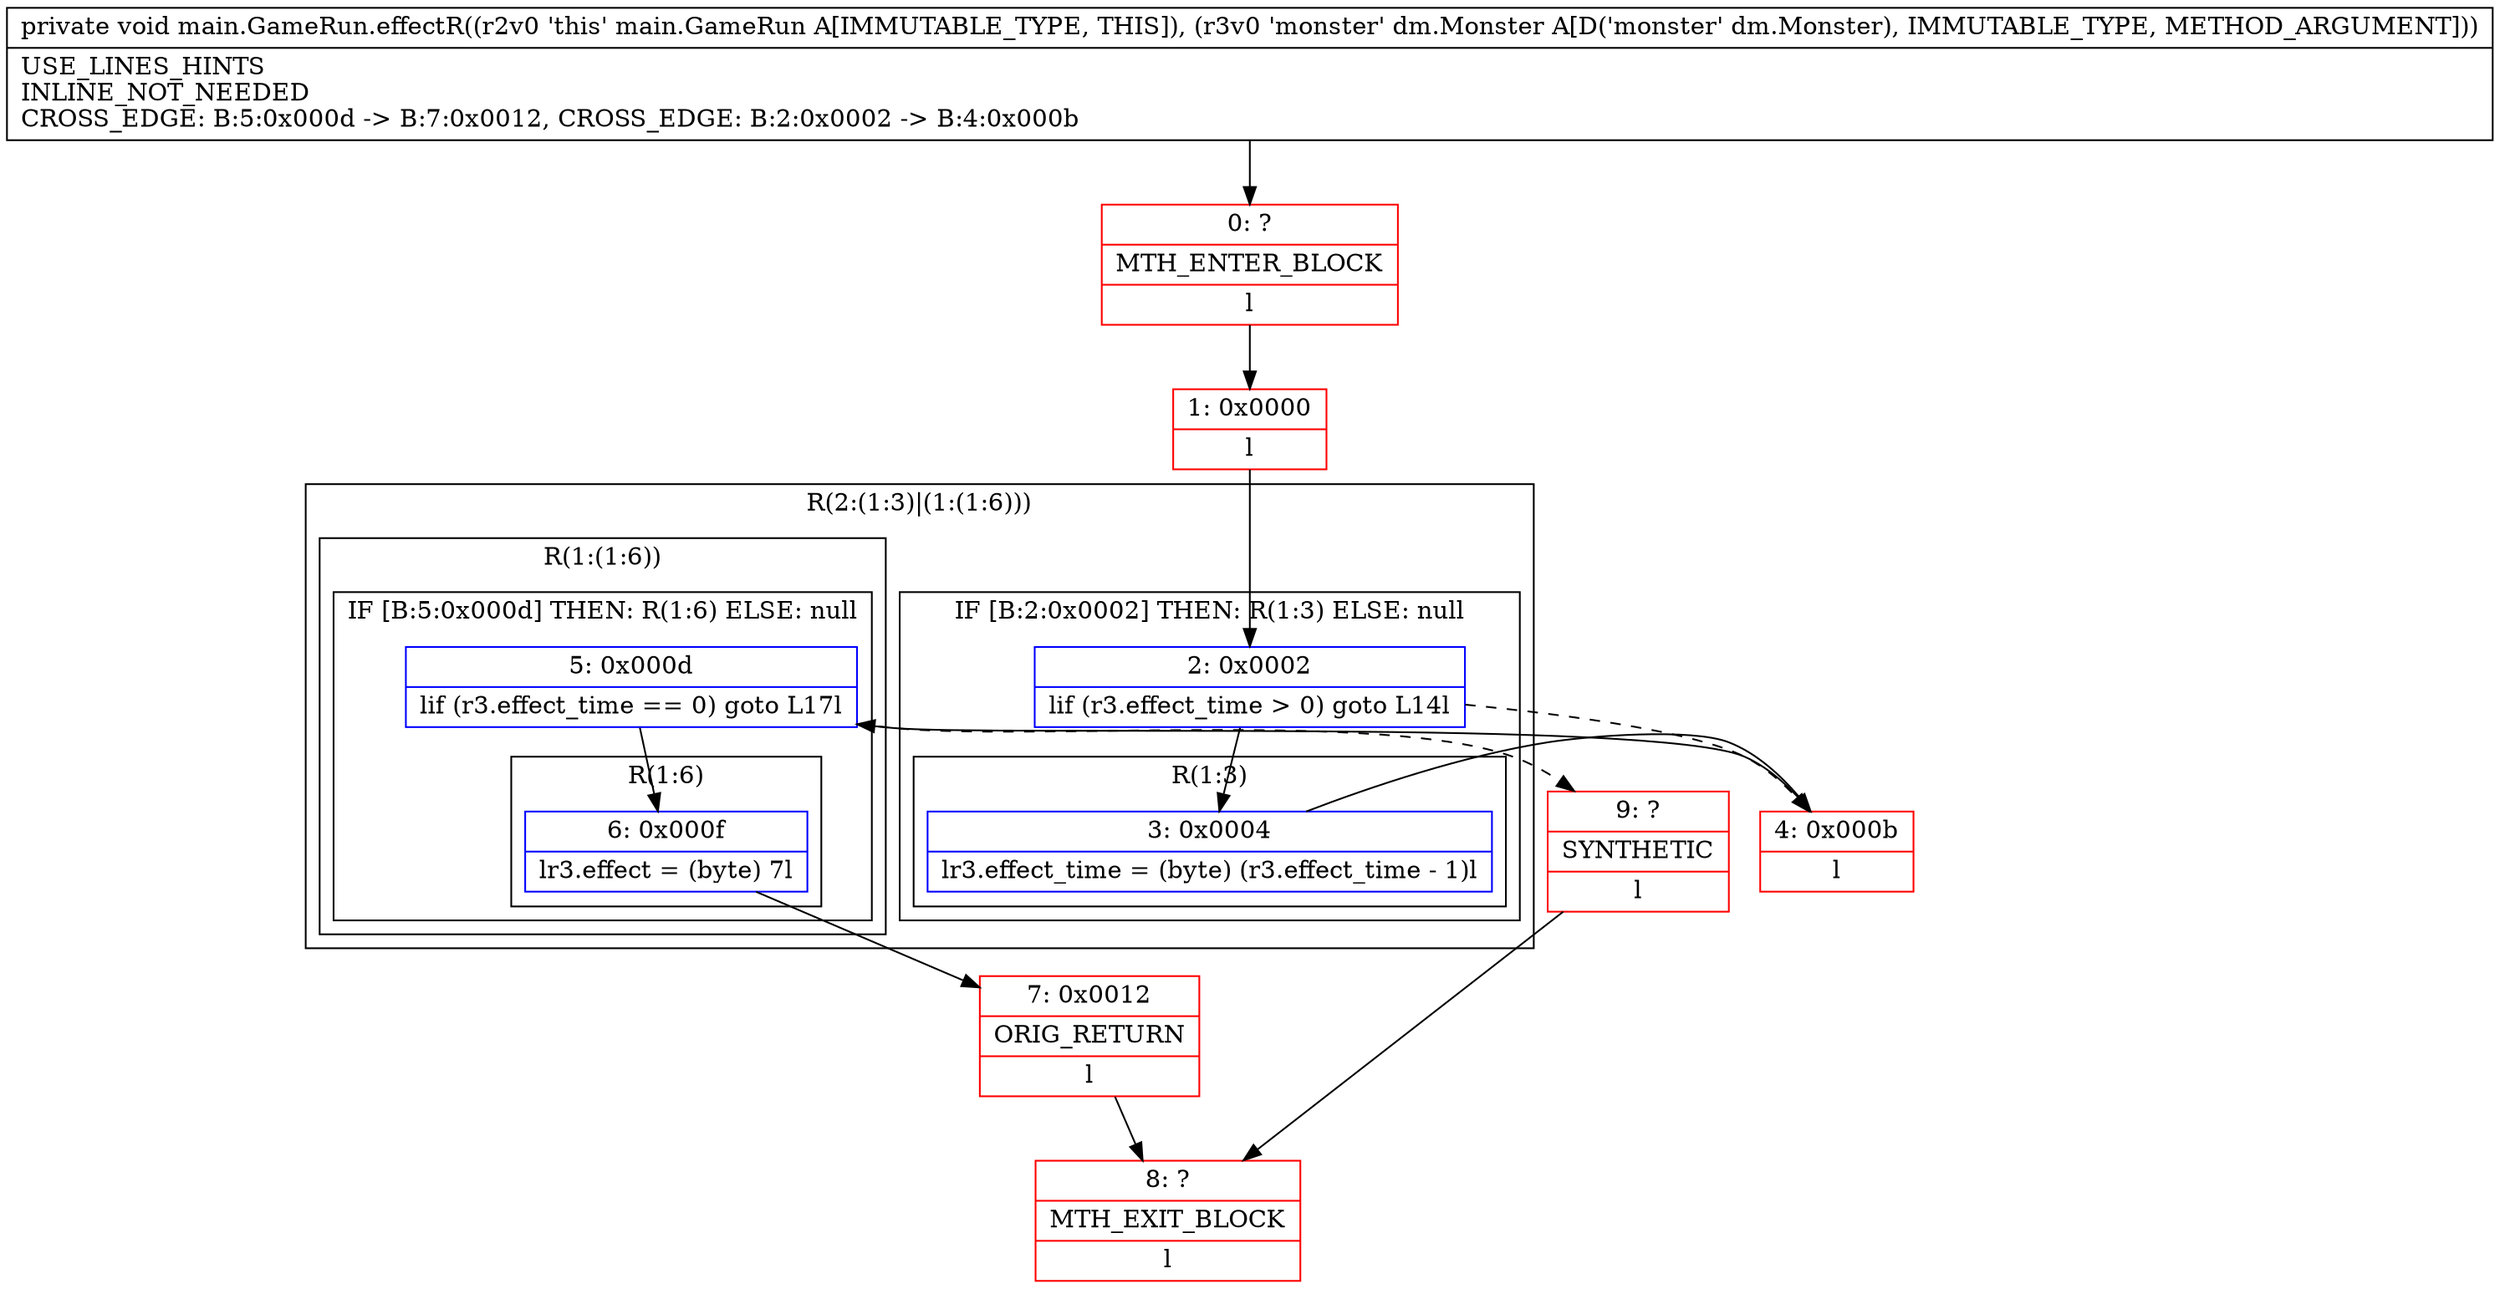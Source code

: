 digraph "CFG formain.GameRun.effectR(Ldm\/Monster;)V" {
subgraph cluster_Region_1660119747 {
label = "R(2:(1:3)|(1:(1:6)))";
node [shape=record,color=blue];
subgraph cluster_IfRegion_635873711 {
label = "IF [B:2:0x0002] THEN: R(1:3) ELSE: null";
node [shape=record,color=blue];
Node_2 [shape=record,label="{2\:\ 0x0002|lif (r3.effect_time \> 0) goto L14l}"];
subgraph cluster_Region_1374112075 {
label = "R(1:3)";
node [shape=record,color=blue];
Node_3 [shape=record,label="{3\:\ 0x0004|lr3.effect_time = (byte) (r3.effect_time \- 1)l}"];
}
}
subgraph cluster_Region_1153559608 {
label = "R(1:(1:6))";
node [shape=record,color=blue];
subgraph cluster_IfRegion_1025319697 {
label = "IF [B:5:0x000d] THEN: R(1:6) ELSE: null";
node [shape=record,color=blue];
Node_5 [shape=record,label="{5\:\ 0x000d|lif (r3.effect_time == 0) goto L17l}"];
subgraph cluster_Region_765873868 {
label = "R(1:6)";
node [shape=record,color=blue];
Node_6 [shape=record,label="{6\:\ 0x000f|lr3.effect = (byte) 7l}"];
}
}
}
}
Node_0 [shape=record,color=red,label="{0\:\ ?|MTH_ENTER_BLOCK\l|l}"];
Node_1 [shape=record,color=red,label="{1\:\ 0x0000|l}"];
Node_4 [shape=record,color=red,label="{4\:\ 0x000b|l}"];
Node_7 [shape=record,color=red,label="{7\:\ 0x0012|ORIG_RETURN\l|l}"];
Node_8 [shape=record,color=red,label="{8\:\ ?|MTH_EXIT_BLOCK\l|l}"];
Node_9 [shape=record,color=red,label="{9\:\ ?|SYNTHETIC\l|l}"];
MethodNode[shape=record,label="{private void main.GameRun.effectR((r2v0 'this' main.GameRun A[IMMUTABLE_TYPE, THIS]), (r3v0 'monster' dm.Monster A[D('monster' dm.Monster), IMMUTABLE_TYPE, METHOD_ARGUMENT]))  | USE_LINES_HINTS\lINLINE_NOT_NEEDED\lCROSS_EDGE: B:5:0x000d \-\> B:7:0x0012, CROSS_EDGE: B:2:0x0002 \-\> B:4:0x000b\l}"];
MethodNode -> Node_0;
Node_2 -> Node_3;
Node_2 -> Node_4[style=dashed];
Node_3 -> Node_4;
Node_5 -> Node_6;
Node_5 -> Node_9[style=dashed];
Node_6 -> Node_7;
Node_0 -> Node_1;
Node_1 -> Node_2;
Node_4 -> Node_5;
Node_7 -> Node_8;
Node_9 -> Node_8;
}

